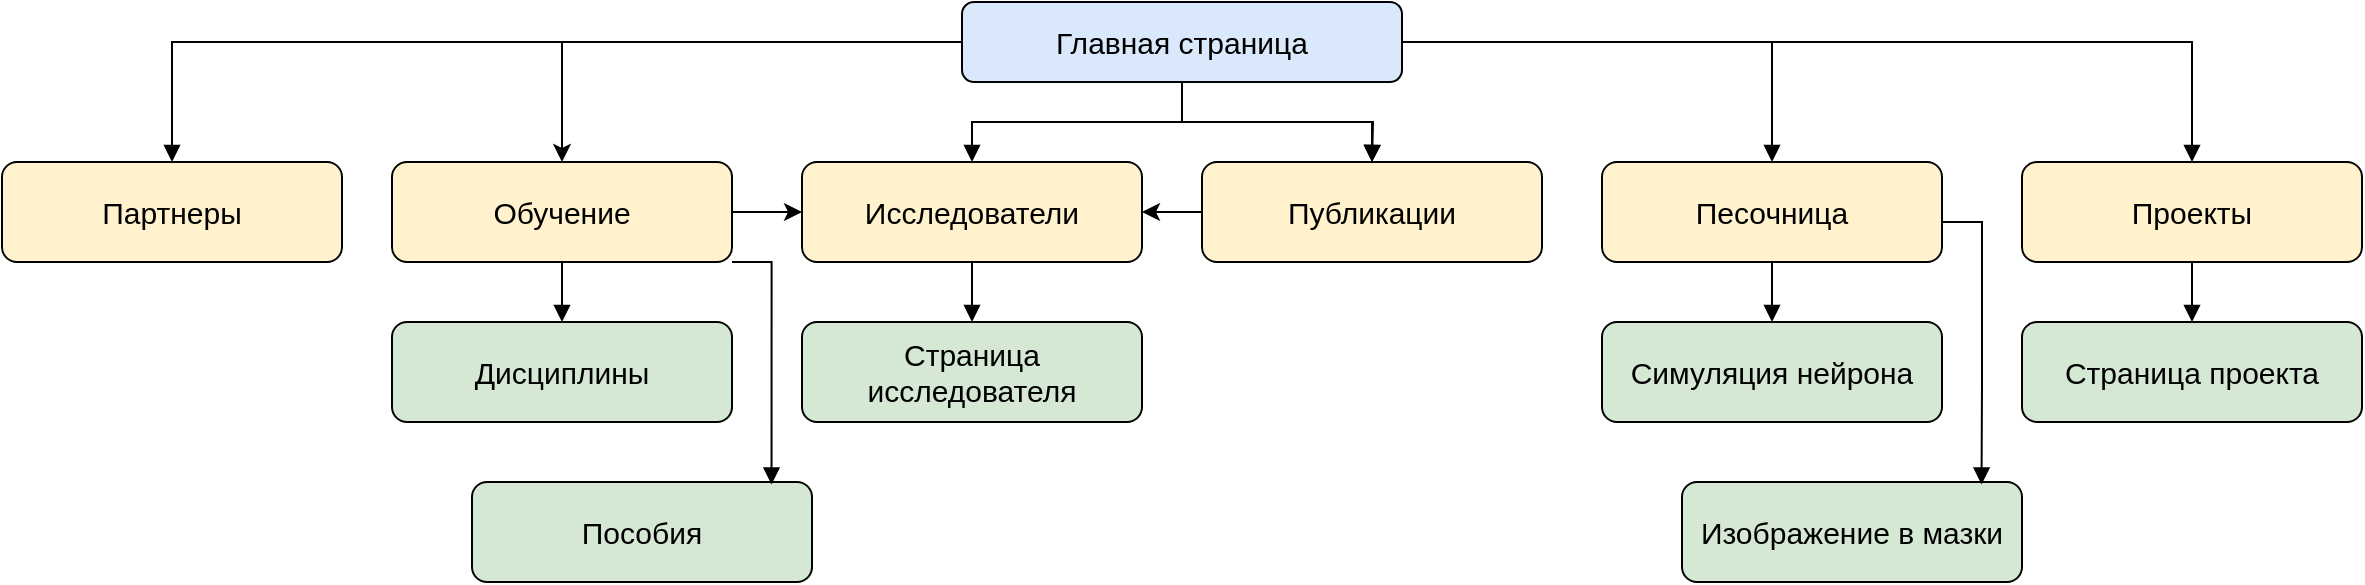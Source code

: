 <mxfile version="27.0.6">
  <diagram name="Frontend Pages" id="frontend-tree">
    <mxGraphModel dx="2050" dy="1232" grid="1" gridSize="10" guides="1" tooltips="1" connect="1" arrows="1" fold="1" page="1" pageScale="1" pageWidth="850" pageHeight="1100" math="0" shadow="0">
      <root>
        <mxCell id="0" />
        <mxCell id="1" parent="0" />
        <mxCell id="a5riUjKo6Tgy9D96M4Gv-39" style="edgeStyle=orthogonalEdgeStyle;rounded=0;orthogonalLoop=1;jettySize=auto;html=1;entryX=0.5;entryY=0;entryDx=0;entryDy=0;" edge="1" parent="1" source="2" target="a5riUjKo6Tgy9D96M4Gv-34">
          <mxGeometry relative="1" as="geometry" />
        </mxCell>
        <mxCell id="2" value="Главная страница" style="rounded=1;whiteSpace=wrap;html=1;fillColor=#dae8fc;fontSize=15;" parent="1" vertex="1">
          <mxGeometry x="710" y="30" width="220" height="40" as="geometry" />
        </mxCell>
        <mxCell id="5" value="Партнеры" style="rounded=1;whiteSpace=wrap;html=1;fillColor=#fff2cc;fontSize=15;" parent="1" vertex="1">
          <mxGeometry x="230" y="110" width="170" height="50" as="geometry" />
        </mxCell>
        <mxCell id="6" style="edgeStyle=orthogonalEdgeStyle;rounded=0;orthogonalLoop=1;jettySize=auto;html=1;endArrow=block;endFill=1;fontSize=15;" parent="1" source="2" target="5" edge="1">
          <mxGeometry relative="1" as="geometry" />
        </mxCell>
        <mxCell id="9" value="Проекты" style="rounded=1;whiteSpace=wrap;html=1;fillColor=#fff2cc;fontSize=15;" parent="1" vertex="1">
          <mxGeometry x="1240" y="110" width="170" height="50" as="geometry" />
        </mxCell>
        <mxCell id="10" style="edgeStyle=orthogonalEdgeStyle;rounded=0;orthogonalLoop=1;jettySize=auto;html=1;endArrow=block;endFill=1;fontSize=15;" parent="1" source="2" target="9" edge="1">
          <mxGeometry relative="1" as="geometry" />
        </mxCell>
        <mxCell id="13" value="Страница проекта" style="rounded=1;whiteSpace=wrap;html=1;fillColor=#d5e8d4;fontSize=15;" parent="1" vertex="1">
          <mxGeometry x="1240" y="190" width="170" height="50" as="geometry" />
        </mxCell>
        <mxCell id="14" style="edgeStyle=orthogonalEdgeStyle;rounded=0;orthogonalLoop=1;jettySize=auto;html=1;endArrow=block;endFill=1;fontSize=15;" parent="1" source="9" target="13" edge="1">
          <mxGeometry relative="1" as="geometry" />
        </mxCell>
        <mxCell id="15" value="Исследователи" style="rounded=1;whiteSpace=wrap;html=1;fillColor=#fff2cc;fontSize=15;" parent="1" vertex="1">
          <mxGeometry x="630" y="110" width="170" height="50" as="geometry" />
        </mxCell>
        <mxCell id="16" style="edgeStyle=orthogonalEdgeStyle;rounded=0;orthogonalLoop=1;jettySize=auto;html=1;endArrow=block;endFill=1;fontSize=15;" parent="1" source="2" target="15" edge="1">
          <mxGeometry relative="1" as="geometry" />
        </mxCell>
        <mxCell id="19" value="Страница исследователя" style="rounded=1;whiteSpace=wrap;html=1;fillColor=#d5e8d4;fontSize=15;" parent="1" vertex="1">
          <mxGeometry x="630" y="190" width="170" height="50" as="geometry" />
        </mxCell>
        <mxCell id="20" style="edgeStyle=orthogonalEdgeStyle;rounded=0;orthogonalLoop=1;jettySize=auto;html=1;endArrow=block;endFill=1;fontSize=15;" parent="1" source="15" target="19" edge="1">
          <mxGeometry relative="1" as="geometry" />
        </mxCell>
        <mxCell id="22" style="edgeStyle=orthogonalEdgeStyle;rounded=0;orthogonalLoop=1;jettySize=auto;html=1;endArrow=block;endFill=1;fontSize=15;" parent="1" source="2" edge="1">
          <mxGeometry relative="1" as="geometry">
            <mxPoint x="915" y="110" as="targetPoint" />
          </mxGeometry>
        </mxCell>
        <mxCell id="25" value="Песочница" style="rounded=1;whiteSpace=wrap;html=1;fillColor=#fff2cc;fontSize=15;" parent="1" vertex="1">
          <mxGeometry x="1030" y="110" width="170" height="50" as="geometry" />
        </mxCell>
        <mxCell id="26" style="edgeStyle=orthogonalEdgeStyle;rounded=0;orthogonalLoop=1;jettySize=auto;html=1;endArrow=block;endFill=1;fontSize=15;" parent="1" source="2" target="25" edge="1">
          <mxGeometry relative="1" as="geometry" />
        </mxCell>
        <mxCell id="29" value="Симуляция нейрона" style="rounded=1;whiteSpace=wrap;html=1;fillColor=#d5e8d4;fontSize=15;" parent="1" vertex="1">
          <mxGeometry x="1030" y="190" width="170" height="50" as="geometry" />
        </mxCell>
        <mxCell id="30" style="edgeStyle=orthogonalEdgeStyle;rounded=0;orthogonalLoop=1;jettySize=auto;html=1;endArrow=block;endFill=1;fontSize=15;" parent="1" source="25" target="29" edge="1">
          <mxGeometry relative="1" as="geometry" />
        </mxCell>
        <mxCell id="31" value="Изображение в мазки" style="rounded=1;whiteSpace=wrap;html=1;fillColor=#d5e8d4;fontSize=15;" parent="1" vertex="1">
          <mxGeometry x="1070" y="270" width="170" height="50" as="geometry" />
        </mxCell>
        <mxCell id="32" style="edgeStyle=orthogonalEdgeStyle;rounded=0;orthogonalLoop=1;jettySize=auto;html=1;endArrow=block;endFill=1;entryX=0.881;entryY=0.025;entryDx=0;entryDy=0;entryPerimeter=0;fontSize=15;" parent="1" source="25" target="31" edge="1">
          <mxGeometry relative="1" as="geometry">
            <Array as="points">
              <mxPoint x="1220" y="140" />
              <mxPoint x="1220" y="220" />
            </Array>
          </mxGeometry>
        </mxCell>
        <mxCell id="a5riUjKo6Tgy9D96M4Gv-40" value="" style="edgeStyle=orthogonalEdgeStyle;rounded=0;orthogonalLoop=1;jettySize=auto;html=1;" edge="1" parent="1" source="33" target="15">
          <mxGeometry relative="1" as="geometry" />
        </mxCell>
        <mxCell id="33" value="Публикации" style="rounded=1;whiteSpace=wrap;html=1;fillColor=#fff2cc;fontSize=15;" parent="1" vertex="1">
          <mxGeometry x="830" y="110" width="170" height="50" as="geometry" />
        </mxCell>
        <mxCell id="34" style="edgeStyle=orthogonalEdgeStyle;rounded=0;orthogonalLoop=1;jettySize=auto;html=1;endArrow=block;endFill=1;fontSize=15;" parent="1" source="2" target="33" edge="1">
          <mxGeometry relative="1" as="geometry" />
        </mxCell>
        <mxCell id="a5riUjKo6Tgy9D96M4Gv-42" style="edgeStyle=orthogonalEdgeStyle;rounded=0;orthogonalLoop=1;jettySize=auto;html=1;" edge="1" parent="1" source="a5riUjKo6Tgy9D96M4Gv-34" target="15">
          <mxGeometry relative="1" as="geometry" />
        </mxCell>
        <mxCell id="a5riUjKo6Tgy9D96M4Gv-34" value="Обучение" style="rounded=1;whiteSpace=wrap;html=1;fillColor=#fff2cc;fontSize=15;" vertex="1" parent="1">
          <mxGeometry x="425" y="110" width="170" height="50" as="geometry" />
        </mxCell>
        <mxCell id="a5riUjKo6Tgy9D96M4Gv-35" value="Дисциплины" style="rounded=1;whiteSpace=wrap;html=1;fillColor=#d5e8d4;fontSize=15;" vertex="1" parent="1">
          <mxGeometry x="425" y="190" width="170" height="50" as="geometry" />
        </mxCell>
        <mxCell id="a5riUjKo6Tgy9D96M4Gv-36" style="edgeStyle=orthogonalEdgeStyle;rounded=0;orthogonalLoop=1;jettySize=auto;html=1;endArrow=block;endFill=1;fontSize=15;" edge="1" parent="1" source="a5riUjKo6Tgy9D96M4Gv-34" target="a5riUjKo6Tgy9D96M4Gv-35">
          <mxGeometry relative="1" as="geometry" />
        </mxCell>
        <mxCell id="a5riUjKo6Tgy9D96M4Gv-37" value="Пособия" style="rounded=1;whiteSpace=wrap;html=1;fillColor=#d5e8d4;fontSize=15;" vertex="1" parent="1">
          <mxGeometry x="465" y="270" width="170" height="50" as="geometry" />
        </mxCell>
        <mxCell id="a5riUjKo6Tgy9D96M4Gv-38" style="edgeStyle=orthogonalEdgeStyle;rounded=0;orthogonalLoop=1;jettySize=auto;html=1;endArrow=block;endFill=1;entryX=0.881;entryY=0.025;entryDx=0;entryDy=0;entryPerimeter=0;fontSize=15;" edge="1" parent="1" source="a5riUjKo6Tgy9D96M4Gv-34" target="a5riUjKo6Tgy9D96M4Gv-37">
          <mxGeometry relative="1" as="geometry">
            <Array as="points">
              <mxPoint x="615" y="160" />
            </Array>
          </mxGeometry>
        </mxCell>
      </root>
    </mxGraphModel>
  </diagram>
</mxfile>
